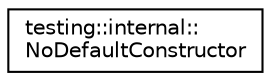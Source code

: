 digraph "Graphical Class Hierarchy"
{
 // LATEX_PDF_SIZE
  edge [fontname="Helvetica",fontsize="10",labelfontname="Helvetica",labelfontsize="10"];
  node [fontname="Helvetica",fontsize="10",shape=record];
  rankdir="LR";
  Node0 [label="testing::internal::\lNoDefaultConstructor",height=0.2,width=0.4,color="black", fillcolor="white", style="filled",URL="$classtesting_1_1internal_1_1NoDefaultConstructor.html",tooltip=" "];
}

